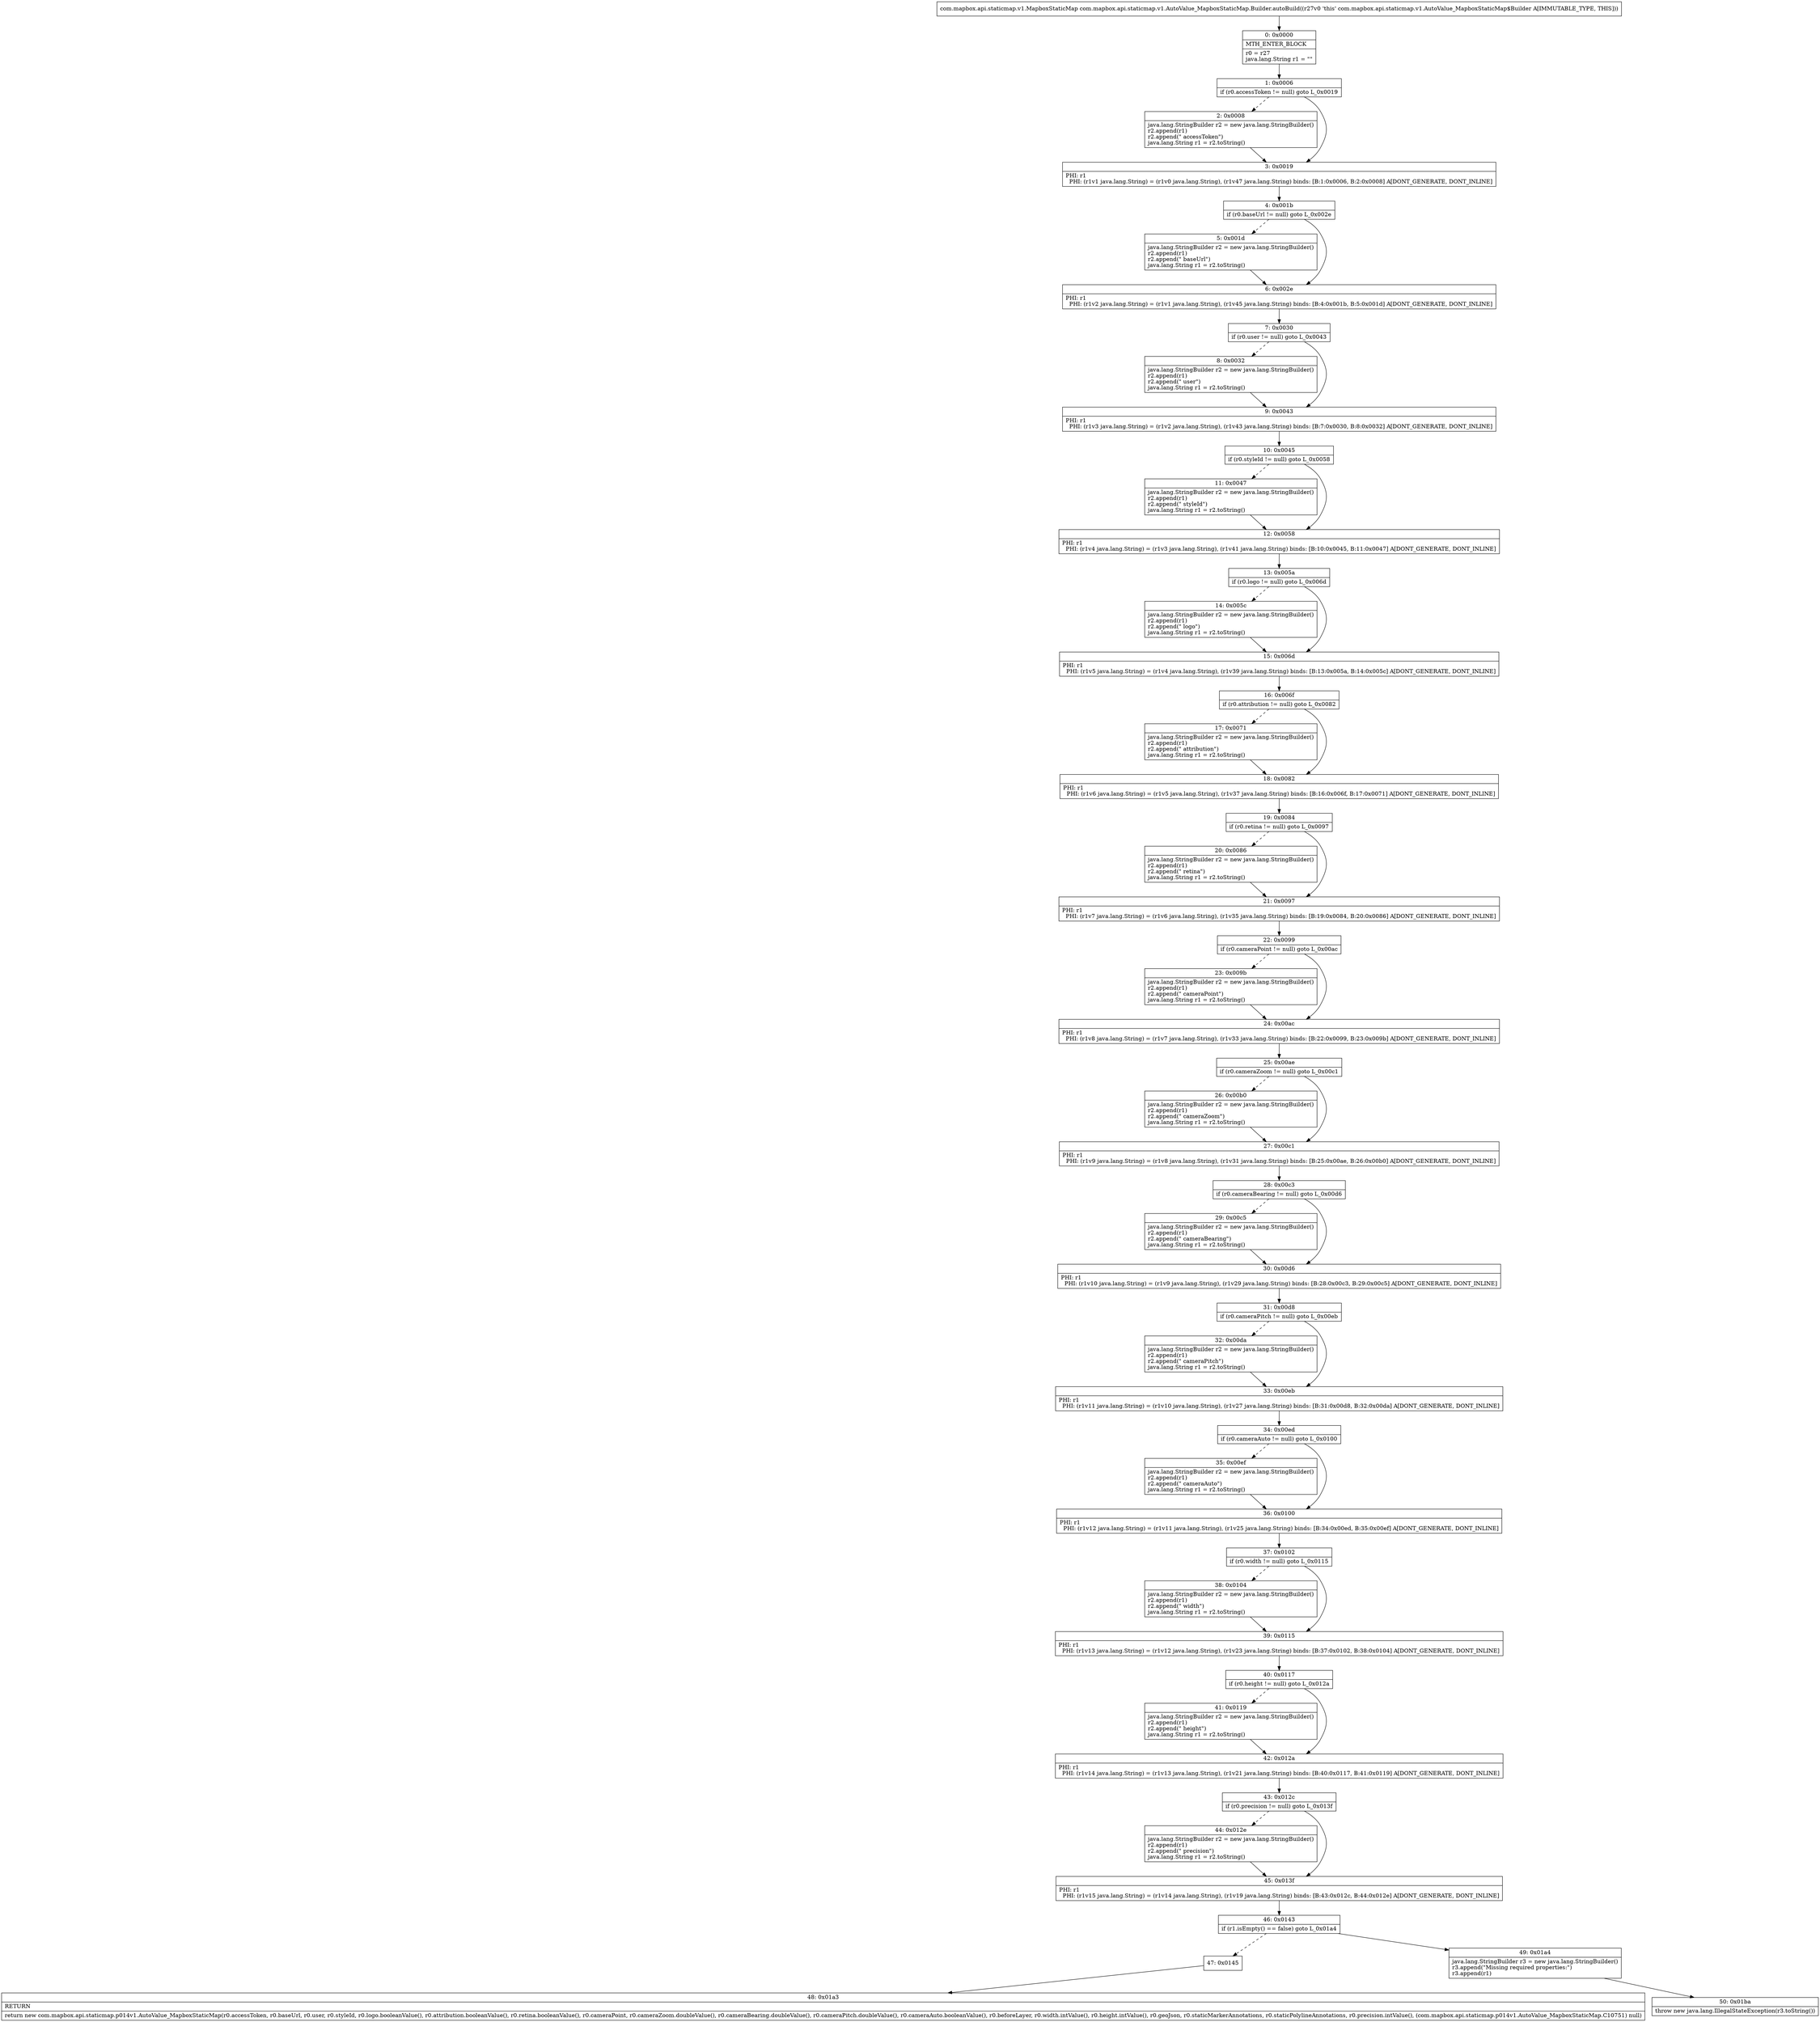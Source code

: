 digraph "CFG forcom.mapbox.api.staticmap.v1.AutoValue_MapboxStaticMap.Builder.autoBuild()Lcom\/mapbox\/api\/staticmap\/v1\/MapboxStaticMap;" {
Node_0 [shape=record,label="{0\:\ 0x0000|MTH_ENTER_BLOCK\l|r0 = r27\ljava.lang.String r1 = \"\"\l}"];
Node_1 [shape=record,label="{1\:\ 0x0006|if (r0.accessToken != null) goto L_0x0019\l}"];
Node_2 [shape=record,label="{2\:\ 0x0008|java.lang.StringBuilder r2 = new java.lang.StringBuilder()\lr2.append(r1)\lr2.append(\" accessToken\")\ljava.lang.String r1 = r2.toString()\l}"];
Node_3 [shape=record,label="{3\:\ 0x0019|PHI: r1 \l  PHI: (r1v1 java.lang.String) = (r1v0 java.lang.String), (r1v47 java.lang.String) binds: [B:1:0x0006, B:2:0x0008] A[DONT_GENERATE, DONT_INLINE]\l}"];
Node_4 [shape=record,label="{4\:\ 0x001b|if (r0.baseUrl != null) goto L_0x002e\l}"];
Node_5 [shape=record,label="{5\:\ 0x001d|java.lang.StringBuilder r2 = new java.lang.StringBuilder()\lr2.append(r1)\lr2.append(\" baseUrl\")\ljava.lang.String r1 = r2.toString()\l}"];
Node_6 [shape=record,label="{6\:\ 0x002e|PHI: r1 \l  PHI: (r1v2 java.lang.String) = (r1v1 java.lang.String), (r1v45 java.lang.String) binds: [B:4:0x001b, B:5:0x001d] A[DONT_GENERATE, DONT_INLINE]\l}"];
Node_7 [shape=record,label="{7\:\ 0x0030|if (r0.user != null) goto L_0x0043\l}"];
Node_8 [shape=record,label="{8\:\ 0x0032|java.lang.StringBuilder r2 = new java.lang.StringBuilder()\lr2.append(r1)\lr2.append(\" user\")\ljava.lang.String r1 = r2.toString()\l}"];
Node_9 [shape=record,label="{9\:\ 0x0043|PHI: r1 \l  PHI: (r1v3 java.lang.String) = (r1v2 java.lang.String), (r1v43 java.lang.String) binds: [B:7:0x0030, B:8:0x0032] A[DONT_GENERATE, DONT_INLINE]\l}"];
Node_10 [shape=record,label="{10\:\ 0x0045|if (r0.styleId != null) goto L_0x0058\l}"];
Node_11 [shape=record,label="{11\:\ 0x0047|java.lang.StringBuilder r2 = new java.lang.StringBuilder()\lr2.append(r1)\lr2.append(\" styleId\")\ljava.lang.String r1 = r2.toString()\l}"];
Node_12 [shape=record,label="{12\:\ 0x0058|PHI: r1 \l  PHI: (r1v4 java.lang.String) = (r1v3 java.lang.String), (r1v41 java.lang.String) binds: [B:10:0x0045, B:11:0x0047] A[DONT_GENERATE, DONT_INLINE]\l}"];
Node_13 [shape=record,label="{13\:\ 0x005a|if (r0.logo != null) goto L_0x006d\l}"];
Node_14 [shape=record,label="{14\:\ 0x005c|java.lang.StringBuilder r2 = new java.lang.StringBuilder()\lr2.append(r1)\lr2.append(\" logo\")\ljava.lang.String r1 = r2.toString()\l}"];
Node_15 [shape=record,label="{15\:\ 0x006d|PHI: r1 \l  PHI: (r1v5 java.lang.String) = (r1v4 java.lang.String), (r1v39 java.lang.String) binds: [B:13:0x005a, B:14:0x005c] A[DONT_GENERATE, DONT_INLINE]\l}"];
Node_16 [shape=record,label="{16\:\ 0x006f|if (r0.attribution != null) goto L_0x0082\l}"];
Node_17 [shape=record,label="{17\:\ 0x0071|java.lang.StringBuilder r2 = new java.lang.StringBuilder()\lr2.append(r1)\lr2.append(\" attribution\")\ljava.lang.String r1 = r2.toString()\l}"];
Node_18 [shape=record,label="{18\:\ 0x0082|PHI: r1 \l  PHI: (r1v6 java.lang.String) = (r1v5 java.lang.String), (r1v37 java.lang.String) binds: [B:16:0x006f, B:17:0x0071] A[DONT_GENERATE, DONT_INLINE]\l}"];
Node_19 [shape=record,label="{19\:\ 0x0084|if (r0.retina != null) goto L_0x0097\l}"];
Node_20 [shape=record,label="{20\:\ 0x0086|java.lang.StringBuilder r2 = new java.lang.StringBuilder()\lr2.append(r1)\lr2.append(\" retina\")\ljava.lang.String r1 = r2.toString()\l}"];
Node_21 [shape=record,label="{21\:\ 0x0097|PHI: r1 \l  PHI: (r1v7 java.lang.String) = (r1v6 java.lang.String), (r1v35 java.lang.String) binds: [B:19:0x0084, B:20:0x0086] A[DONT_GENERATE, DONT_INLINE]\l}"];
Node_22 [shape=record,label="{22\:\ 0x0099|if (r0.cameraPoint != null) goto L_0x00ac\l}"];
Node_23 [shape=record,label="{23\:\ 0x009b|java.lang.StringBuilder r2 = new java.lang.StringBuilder()\lr2.append(r1)\lr2.append(\" cameraPoint\")\ljava.lang.String r1 = r2.toString()\l}"];
Node_24 [shape=record,label="{24\:\ 0x00ac|PHI: r1 \l  PHI: (r1v8 java.lang.String) = (r1v7 java.lang.String), (r1v33 java.lang.String) binds: [B:22:0x0099, B:23:0x009b] A[DONT_GENERATE, DONT_INLINE]\l}"];
Node_25 [shape=record,label="{25\:\ 0x00ae|if (r0.cameraZoom != null) goto L_0x00c1\l}"];
Node_26 [shape=record,label="{26\:\ 0x00b0|java.lang.StringBuilder r2 = new java.lang.StringBuilder()\lr2.append(r1)\lr2.append(\" cameraZoom\")\ljava.lang.String r1 = r2.toString()\l}"];
Node_27 [shape=record,label="{27\:\ 0x00c1|PHI: r1 \l  PHI: (r1v9 java.lang.String) = (r1v8 java.lang.String), (r1v31 java.lang.String) binds: [B:25:0x00ae, B:26:0x00b0] A[DONT_GENERATE, DONT_INLINE]\l}"];
Node_28 [shape=record,label="{28\:\ 0x00c3|if (r0.cameraBearing != null) goto L_0x00d6\l}"];
Node_29 [shape=record,label="{29\:\ 0x00c5|java.lang.StringBuilder r2 = new java.lang.StringBuilder()\lr2.append(r1)\lr2.append(\" cameraBearing\")\ljava.lang.String r1 = r2.toString()\l}"];
Node_30 [shape=record,label="{30\:\ 0x00d6|PHI: r1 \l  PHI: (r1v10 java.lang.String) = (r1v9 java.lang.String), (r1v29 java.lang.String) binds: [B:28:0x00c3, B:29:0x00c5] A[DONT_GENERATE, DONT_INLINE]\l}"];
Node_31 [shape=record,label="{31\:\ 0x00d8|if (r0.cameraPitch != null) goto L_0x00eb\l}"];
Node_32 [shape=record,label="{32\:\ 0x00da|java.lang.StringBuilder r2 = new java.lang.StringBuilder()\lr2.append(r1)\lr2.append(\" cameraPitch\")\ljava.lang.String r1 = r2.toString()\l}"];
Node_33 [shape=record,label="{33\:\ 0x00eb|PHI: r1 \l  PHI: (r1v11 java.lang.String) = (r1v10 java.lang.String), (r1v27 java.lang.String) binds: [B:31:0x00d8, B:32:0x00da] A[DONT_GENERATE, DONT_INLINE]\l}"];
Node_34 [shape=record,label="{34\:\ 0x00ed|if (r0.cameraAuto != null) goto L_0x0100\l}"];
Node_35 [shape=record,label="{35\:\ 0x00ef|java.lang.StringBuilder r2 = new java.lang.StringBuilder()\lr2.append(r1)\lr2.append(\" cameraAuto\")\ljava.lang.String r1 = r2.toString()\l}"];
Node_36 [shape=record,label="{36\:\ 0x0100|PHI: r1 \l  PHI: (r1v12 java.lang.String) = (r1v11 java.lang.String), (r1v25 java.lang.String) binds: [B:34:0x00ed, B:35:0x00ef] A[DONT_GENERATE, DONT_INLINE]\l}"];
Node_37 [shape=record,label="{37\:\ 0x0102|if (r0.width != null) goto L_0x0115\l}"];
Node_38 [shape=record,label="{38\:\ 0x0104|java.lang.StringBuilder r2 = new java.lang.StringBuilder()\lr2.append(r1)\lr2.append(\" width\")\ljava.lang.String r1 = r2.toString()\l}"];
Node_39 [shape=record,label="{39\:\ 0x0115|PHI: r1 \l  PHI: (r1v13 java.lang.String) = (r1v12 java.lang.String), (r1v23 java.lang.String) binds: [B:37:0x0102, B:38:0x0104] A[DONT_GENERATE, DONT_INLINE]\l}"];
Node_40 [shape=record,label="{40\:\ 0x0117|if (r0.height != null) goto L_0x012a\l}"];
Node_41 [shape=record,label="{41\:\ 0x0119|java.lang.StringBuilder r2 = new java.lang.StringBuilder()\lr2.append(r1)\lr2.append(\" height\")\ljava.lang.String r1 = r2.toString()\l}"];
Node_42 [shape=record,label="{42\:\ 0x012a|PHI: r1 \l  PHI: (r1v14 java.lang.String) = (r1v13 java.lang.String), (r1v21 java.lang.String) binds: [B:40:0x0117, B:41:0x0119] A[DONT_GENERATE, DONT_INLINE]\l}"];
Node_43 [shape=record,label="{43\:\ 0x012c|if (r0.precision != null) goto L_0x013f\l}"];
Node_44 [shape=record,label="{44\:\ 0x012e|java.lang.StringBuilder r2 = new java.lang.StringBuilder()\lr2.append(r1)\lr2.append(\" precision\")\ljava.lang.String r1 = r2.toString()\l}"];
Node_45 [shape=record,label="{45\:\ 0x013f|PHI: r1 \l  PHI: (r1v15 java.lang.String) = (r1v14 java.lang.String), (r1v19 java.lang.String) binds: [B:43:0x012c, B:44:0x012e] A[DONT_GENERATE, DONT_INLINE]\l}"];
Node_46 [shape=record,label="{46\:\ 0x0143|if (r1.isEmpty() == false) goto L_0x01a4\l}"];
Node_47 [shape=record,label="{47\:\ 0x0145}"];
Node_48 [shape=record,label="{48\:\ 0x01a3|RETURN\l|return new com.mapbox.api.staticmap.p014v1.AutoValue_MapboxStaticMap(r0.accessToken, r0.baseUrl, r0.user, r0.styleId, r0.logo.booleanValue(), r0.attribution.booleanValue(), r0.retina.booleanValue(), r0.cameraPoint, r0.cameraZoom.doubleValue(), r0.cameraBearing.doubleValue(), r0.cameraPitch.doubleValue(), r0.cameraAuto.booleanValue(), r0.beforeLayer, r0.width.intValue(), r0.height.intValue(), r0.geoJson, r0.staticMarkerAnnotations, r0.staticPolylineAnnotations, r0.precision.intValue(), (com.mapbox.api.staticmap.p014v1.AutoValue_MapboxStaticMap.C10751) null)\l}"];
Node_49 [shape=record,label="{49\:\ 0x01a4|java.lang.StringBuilder r3 = new java.lang.StringBuilder()\lr3.append(\"Missing required properties:\")\lr3.append(r1)\l}"];
Node_50 [shape=record,label="{50\:\ 0x01ba|throw new java.lang.IllegalStateException(r3.toString())\l}"];
MethodNode[shape=record,label="{com.mapbox.api.staticmap.v1.MapboxStaticMap com.mapbox.api.staticmap.v1.AutoValue_MapboxStaticMap.Builder.autoBuild((r27v0 'this' com.mapbox.api.staticmap.v1.AutoValue_MapboxStaticMap$Builder A[IMMUTABLE_TYPE, THIS])) }"];
MethodNode -> Node_0;
Node_0 -> Node_1;
Node_1 -> Node_2[style=dashed];
Node_1 -> Node_3;
Node_2 -> Node_3;
Node_3 -> Node_4;
Node_4 -> Node_5[style=dashed];
Node_4 -> Node_6;
Node_5 -> Node_6;
Node_6 -> Node_7;
Node_7 -> Node_8[style=dashed];
Node_7 -> Node_9;
Node_8 -> Node_9;
Node_9 -> Node_10;
Node_10 -> Node_11[style=dashed];
Node_10 -> Node_12;
Node_11 -> Node_12;
Node_12 -> Node_13;
Node_13 -> Node_14[style=dashed];
Node_13 -> Node_15;
Node_14 -> Node_15;
Node_15 -> Node_16;
Node_16 -> Node_17[style=dashed];
Node_16 -> Node_18;
Node_17 -> Node_18;
Node_18 -> Node_19;
Node_19 -> Node_20[style=dashed];
Node_19 -> Node_21;
Node_20 -> Node_21;
Node_21 -> Node_22;
Node_22 -> Node_23[style=dashed];
Node_22 -> Node_24;
Node_23 -> Node_24;
Node_24 -> Node_25;
Node_25 -> Node_26[style=dashed];
Node_25 -> Node_27;
Node_26 -> Node_27;
Node_27 -> Node_28;
Node_28 -> Node_29[style=dashed];
Node_28 -> Node_30;
Node_29 -> Node_30;
Node_30 -> Node_31;
Node_31 -> Node_32[style=dashed];
Node_31 -> Node_33;
Node_32 -> Node_33;
Node_33 -> Node_34;
Node_34 -> Node_35[style=dashed];
Node_34 -> Node_36;
Node_35 -> Node_36;
Node_36 -> Node_37;
Node_37 -> Node_38[style=dashed];
Node_37 -> Node_39;
Node_38 -> Node_39;
Node_39 -> Node_40;
Node_40 -> Node_41[style=dashed];
Node_40 -> Node_42;
Node_41 -> Node_42;
Node_42 -> Node_43;
Node_43 -> Node_44[style=dashed];
Node_43 -> Node_45;
Node_44 -> Node_45;
Node_45 -> Node_46;
Node_46 -> Node_47[style=dashed];
Node_46 -> Node_49;
Node_47 -> Node_48;
Node_49 -> Node_50;
}

